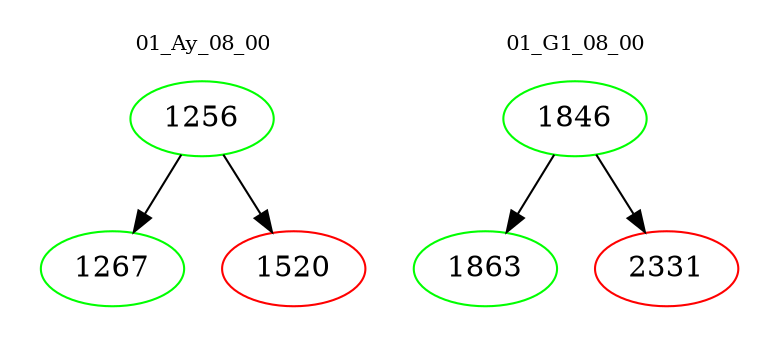 digraph{
subgraph cluster_0 {
color = white
label = "01_Ay_08_00";
fontsize=10;
T0_1256 [label="1256", color="green"]
T0_1256 -> T0_1267 [color="black"]
T0_1267 [label="1267", color="green"]
T0_1256 -> T0_1520 [color="black"]
T0_1520 [label="1520", color="red"]
}
subgraph cluster_1 {
color = white
label = "01_G1_08_00";
fontsize=10;
T1_1846 [label="1846", color="green"]
T1_1846 -> T1_1863 [color="black"]
T1_1863 [label="1863", color="green"]
T1_1846 -> T1_2331 [color="black"]
T1_2331 [label="2331", color="red"]
}
}
